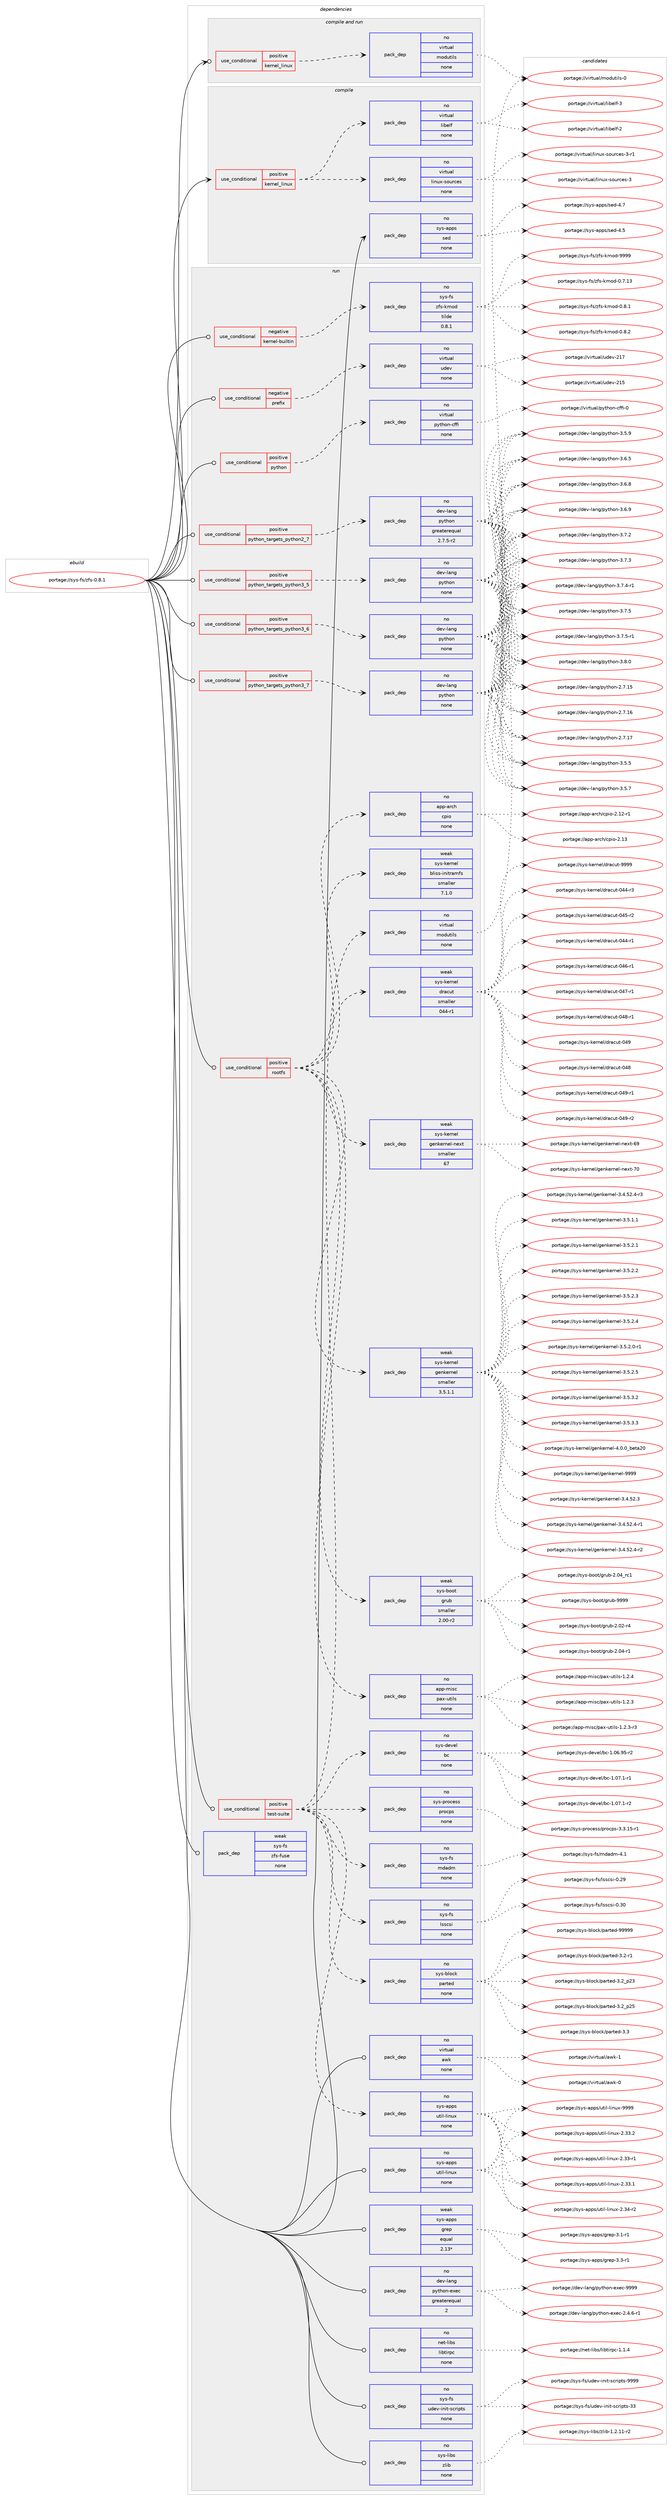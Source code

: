 digraph prolog {

# *************
# Graph options
# *************

newrank=true;
concentrate=true;
compound=true;
graph [rankdir=LR,fontname=Helvetica,fontsize=10,ranksep=1.5];#, ranksep=2.5, nodesep=0.2];
edge  [arrowhead=vee];
node  [fontname=Helvetica,fontsize=10];

# **********
# The ebuild
# **********

subgraph cluster_leftcol {
color=gray;
rank=same;
label=<<i>ebuild</i>>;
id [label="portage://sys-fs/zfs-0.8.1", color=red, width=4, href="../sys-fs/zfs-0.8.1.svg"];
}

# ****************
# The dependencies
# ****************

subgraph cluster_midcol {
color=gray;
label=<<i>dependencies</i>>;
subgraph cluster_compile {
fillcolor="#eeeeee";
style=filled;
label=<<i>compile</i>>;
subgraph cond103317 {
dependency426833 [label=<<TABLE BORDER="0" CELLBORDER="1" CELLSPACING="0" CELLPADDING="4"><TR><TD ROWSPAN="3" CELLPADDING="10">use_conditional</TD></TR><TR><TD>positive</TD></TR><TR><TD>kernel_linux</TD></TR></TABLE>>, shape=none, color=red];
subgraph pack316364 {
dependency426834 [label=<<TABLE BORDER="0" CELLBORDER="1" CELLSPACING="0" CELLPADDING="4" WIDTH="220"><TR><TD ROWSPAN="6" CELLPADDING="30">pack_dep</TD></TR><TR><TD WIDTH="110">no</TD></TR><TR><TD>virtual</TD></TR><TR><TD>linux-sources</TD></TR><TR><TD>none</TD></TR><TR><TD></TD></TR></TABLE>>, shape=none, color=blue];
}
dependency426833:e -> dependency426834:w [weight=20,style="dashed",arrowhead="vee"];
subgraph pack316365 {
dependency426835 [label=<<TABLE BORDER="0" CELLBORDER="1" CELLSPACING="0" CELLPADDING="4" WIDTH="220"><TR><TD ROWSPAN="6" CELLPADDING="30">pack_dep</TD></TR><TR><TD WIDTH="110">no</TD></TR><TR><TD>virtual</TD></TR><TR><TD>libelf</TD></TR><TR><TD>none</TD></TR><TR><TD></TD></TR></TABLE>>, shape=none, color=blue];
}
dependency426833:e -> dependency426835:w [weight=20,style="dashed",arrowhead="vee"];
}
id:e -> dependency426833:w [weight=20,style="solid",arrowhead="vee"];
subgraph pack316366 {
dependency426836 [label=<<TABLE BORDER="0" CELLBORDER="1" CELLSPACING="0" CELLPADDING="4" WIDTH="220"><TR><TD ROWSPAN="6" CELLPADDING="30">pack_dep</TD></TR><TR><TD WIDTH="110">no</TD></TR><TR><TD>sys-apps</TD></TR><TR><TD>sed</TD></TR><TR><TD>none</TD></TR><TR><TD></TD></TR></TABLE>>, shape=none, color=blue];
}
id:e -> dependency426836:w [weight=20,style="solid",arrowhead="vee"];
}
subgraph cluster_compileandrun {
fillcolor="#eeeeee";
style=filled;
label=<<i>compile and run</i>>;
subgraph cond103318 {
dependency426837 [label=<<TABLE BORDER="0" CELLBORDER="1" CELLSPACING="0" CELLPADDING="4"><TR><TD ROWSPAN="3" CELLPADDING="10">use_conditional</TD></TR><TR><TD>positive</TD></TR><TR><TD>kernel_linux</TD></TR></TABLE>>, shape=none, color=red];
subgraph pack316367 {
dependency426838 [label=<<TABLE BORDER="0" CELLBORDER="1" CELLSPACING="0" CELLPADDING="4" WIDTH="220"><TR><TD ROWSPAN="6" CELLPADDING="30">pack_dep</TD></TR><TR><TD WIDTH="110">no</TD></TR><TR><TD>virtual</TD></TR><TR><TD>modutils</TD></TR><TR><TD>none</TD></TR><TR><TD></TD></TR></TABLE>>, shape=none, color=blue];
}
dependency426837:e -> dependency426838:w [weight=20,style="dashed",arrowhead="vee"];
}
id:e -> dependency426837:w [weight=20,style="solid",arrowhead="odotvee"];
}
subgraph cluster_run {
fillcolor="#eeeeee";
style=filled;
label=<<i>run</i>>;
subgraph cond103319 {
dependency426839 [label=<<TABLE BORDER="0" CELLBORDER="1" CELLSPACING="0" CELLPADDING="4"><TR><TD ROWSPAN="3" CELLPADDING="10">use_conditional</TD></TR><TR><TD>negative</TD></TR><TR><TD>kernel-builtin</TD></TR></TABLE>>, shape=none, color=red];
subgraph pack316368 {
dependency426840 [label=<<TABLE BORDER="0" CELLBORDER="1" CELLSPACING="0" CELLPADDING="4" WIDTH="220"><TR><TD ROWSPAN="6" CELLPADDING="30">pack_dep</TD></TR><TR><TD WIDTH="110">no</TD></TR><TR><TD>sys-fs</TD></TR><TR><TD>zfs-kmod</TD></TR><TR><TD>tilde</TD></TR><TR><TD>0.8.1</TD></TR></TABLE>>, shape=none, color=blue];
}
dependency426839:e -> dependency426840:w [weight=20,style="dashed",arrowhead="vee"];
}
id:e -> dependency426839:w [weight=20,style="solid",arrowhead="odot"];
subgraph cond103320 {
dependency426841 [label=<<TABLE BORDER="0" CELLBORDER="1" CELLSPACING="0" CELLPADDING="4"><TR><TD ROWSPAN="3" CELLPADDING="10">use_conditional</TD></TR><TR><TD>negative</TD></TR><TR><TD>prefix</TD></TR></TABLE>>, shape=none, color=red];
subgraph pack316369 {
dependency426842 [label=<<TABLE BORDER="0" CELLBORDER="1" CELLSPACING="0" CELLPADDING="4" WIDTH="220"><TR><TD ROWSPAN="6" CELLPADDING="30">pack_dep</TD></TR><TR><TD WIDTH="110">no</TD></TR><TR><TD>virtual</TD></TR><TR><TD>udev</TD></TR><TR><TD>none</TD></TR><TR><TD></TD></TR></TABLE>>, shape=none, color=blue];
}
dependency426841:e -> dependency426842:w [weight=20,style="dashed",arrowhead="vee"];
}
id:e -> dependency426841:w [weight=20,style="solid",arrowhead="odot"];
subgraph cond103321 {
dependency426843 [label=<<TABLE BORDER="0" CELLBORDER="1" CELLSPACING="0" CELLPADDING="4"><TR><TD ROWSPAN="3" CELLPADDING="10">use_conditional</TD></TR><TR><TD>positive</TD></TR><TR><TD>python</TD></TR></TABLE>>, shape=none, color=red];
subgraph pack316370 {
dependency426844 [label=<<TABLE BORDER="0" CELLBORDER="1" CELLSPACING="0" CELLPADDING="4" WIDTH="220"><TR><TD ROWSPAN="6" CELLPADDING="30">pack_dep</TD></TR><TR><TD WIDTH="110">no</TD></TR><TR><TD>virtual</TD></TR><TR><TD>python-cffi</TD></TR><TR><TD>none</TD></TR><TR><TD></TD></TR></TABLE>>, shape=none, color=blue];
}
dependency426843:e -> dependency426844:w [weight=20,style="dashed",arrowhead="vee"];
}
id:e -> dependency426843:w [weight=20,style="solid",arrowhead="odot"];
subgraph cond103322 {
dependency426845 [label=<<TABLE BORDER="0" CELLBORDER="1" CELLSPACING="0" CELLPADDING="4"><TR><TD ROWSPAN="3" CELLPADDING="10">use_conditional</TD></TR><TR><TD>positive</TD></TR><TR><TD>python_targets_python2_7</TD></TR></TABLE>>, shape=none, color=red];
subgraph pack316371 {
dependency426846 [label=<<TABLE BORDER="0" CELLBORDER="1" CELLSPACING="0" CELLPADDING="4" WIDTH="220"><TR><TD ROWSPAN="6" CELLPADDING="30">pack_dep</TD></TR><TR><TD WIDTH="110">no</TD></TR><TR><TD>dev-lang</TD></TR><TR><TD>python</TD></TR><TR><TD>greaterequal</TD></TR><TR><TD>2.7.5-r2</TD></TR></TABLE>>, shape=none, color=blue];
}
dependency426845:e -> dependency426846:w [weight=20,style="dashed",arrowhead="vee"];
}
id:e -> dependency426845:w [weight=20,style="solid",arrowhead="odot"];
subgraph cond103323 {
dependency426847 [label=<<TABLE BORDER="0" CELLBORDER="1" CELLSPACING="0" CELLPADDING="4"><TR><TD ROWSPAN="3" CELLPADDING="10">use_conditional</TD></TR><TR><TD>positive</TD></TR><TR><TD>python_targets_python3_5</TD></TR></TABLE>>, shape=none, color=red];
subgraph pack316372 {
dependency426848 [label=<<TABLE BORDER="0" CELLBORDER="1" CELLSPACING="0" CELLPADDING="4" WIDTH="220"><TR><TD ROWSPAN="6" CELLPADDING="30">pack_dep</TD></TR><TR><TD WIDTH="110">no</TD></TR><TR><TD>dev-lang</TD></TR><TR><TD>python</TD></TR><TR><TD>none</TD></TR><TR><TD></TD></TR></TABLE>>, shape=none, color=blue];
}
dependency426847:e -> dependency426848:w [weight=20,style="dashed",arrowhead="vee"];
}
id:e -> dependency426847:w [weight=20,style="solid",arrowhead="odot"];
subgraph cond103324 {
dependency426849 [label=<<TABLE BORDER="0" CELLBORDER="1" CELLSPACING="0" CELLPADDING="4"><TR><TD ROWSPAN="3" CELLPADDING="10">use_conditional</TD></TR><TR><TD>positive</TD></TR><TR><TD>python_targets_python3_6</TD></TR></TABLE>>, shape=none, color=red];
subgraph pack316373 {
dependency426850 [label=<<TABLE BORDER="0" CELLBORDER="1" CELLSPACING="0" CELLPADDING="4" WIDTH="220"><TR><TD ROWSPAN="6" CELLPADDING="30">pack_dep</TD></TR><TR><TD WIDTH="110">no</TD></TR><TR><TD>dev-lang</TD></TR><TR><TD>python</TD></TR><TR><TD>none</TD></TR><TR><TD></TD></TR></TABLE>>, shape=none, color=blue];
}
dependency426849:e -> dependency426850:w [weight=20,style="dashed",arrowhead="vee"];
}
id:e -> dependency426849:w [weight=20,style="solid",arrowhead="odot"];
subgraph cond103325 {
dependency426851 [label=<<TABLE BORDER="0" CELLBORDER="1" CELLSPACING="0" CELLPADDING="4"><TR><TD ROWSPAN="3" CELLPADDING="10">use_conditional</TD></TR><TR><TD>positive</TD></TR><TR><TD>python_targets_python3_7</TD></TR></TABLE>>, shape=none, color=red];
subgraph pack316374 {
dependency426852 [label=<<TABLE BORDER="0" CELLBORDER="1" CELLSPACING="0" CELLPADDING="4" WIDTH="220"><TR><TD ROWSPAN="6" CELLPADDING="30">pack_dep</TD></TR><TR><TD WIDTH="110">no</TD></TR><TR><TD>dev-lang</TD></TR><TR><TD>python</TD></TR><TR><TD>none</TD></TR><TR><TD></TD></TR></TABLE>>, shape=none, color=blue];
}
dependency426851:e -> dependency426852:w [weight=20,style="dashed",arrowhead="vee"];
}
id:e -> dependency426851:w [weight=20,style="solid",arrowhead="odot"];
subgraph cond103326 {
dependency426853 [label=<<TABLE BORDER="0" CELLBORDER="1" CELLSPACING="0" CELLPADDING="4"><TR><TD ROWSPAN="3" CELLPADDING="10">use_conditional</TD></TR><TR><TD>positive</TD></TR><TR><TD>rootfs</TD></TR></TABLE>>, shape=none, color=red];
subgraph pack316375 {
dependency426854 [label=<<TABLE BORDER="0" CELLBORDER="1" CELLSPACING="0" CELLPADDING="4" WIDTH="220"><TR><TD ROWSPAN="6" CELLPADDING="30">pack_dep</TD></TR><TR><TD WIDTH="110">no</TD></TR><TR><TD>app-arch</TD></TR><TR><TD>cpio</TD></TR><TR><TD>none</TD></TR><TR><TD></TD></TR></TABLE>>, shape=none, color=blue];
}
dependency426853:e -> dependency426854:w [weight=20,style="dashed",arrowhead="vee"];
subgraph pack316376 {
dependency426855 [label=<<TABLE BORDER="0" CELLBORDER="1" CELLSPACING="0" CELLPADDING="4" WIDTH="220"><TR><TD ROWSPAN="6" CELLPADDING="30">pack_dep</TD></TR><TR><TD WIDTH="110">no</TD></TR><TR><TD>app-misc</TD></TR><TR><TD>pax-utils</TD></TR><TR><TD>none</TD></TR><TR><TD></TD></TR></TABLE>>, shape=none, color=blue];
}
dependency426853:e -> dependency426855:w [weight=20,style="dashed",arrowhead="vee"];
subgraph pack316377 {
dependency426856 [label=<<TABLE BORDER="0" CELLBORDER="1" CELLSPACING="0" CELLPADDING="4" WIDTH="220"><TR><TD ROWSPAN="6" CELLPADDING="30">pack_dep</TD></TR><TR><TD WIDTH="110">weak</TD></TR><TR><TD>sys-boot</TD></TR><TR><TD>grub</TD></TR><TR><TD>smaller</TD></TR><TR><TD>2.00-r2</TD></TR></TABLE>>, shape=none, color=blue];
}
dependency426853:e -> dependency426856:w [weight=20,style="dashed",arrowhead="vee"];
subgraph pack316378 {
dependency426857 [label=<<TABLE BORDER="0" CELLBORDER="1" CELLSPACING="0" CELLPADDING="4" WIDTH="220"><TR><TD ROWSPAN="6" CELLPADDING="30">pack_dep</TD></TR><TR><TD WIDTH="110">weak</TD></TR><TR><TD>sys-kernel</TD></TR><TR><TD>genkernel</TD></TR><TR><TD>smaller</TD></TR><TR><TD>3.5.1.1</TD></TR></TABLE>>, shape=none, color=blue];
}
dependency426853:e -> dependency426857:w [weight=20,style="dashed",arrowhead="vee"];
subgraph pack316379 {
dependency426858 [label=<<TABLE BORDER="0" CELLBORDER="1" CELLSPACING="0" CELLPADDING="4" WIDTH="220"><TR><TD ROWSPAN="6" CELLPADDING="30">pack_dep</TD></TR><TR><TD WIDTH="110">weak</TD></TR><TR><TD>sys-kernel</TD></TR><TR><TD>genkernel-next</TD></TR><TR><TD>smaller</TD></TR><TR><TD>67</TD></TR></TABLE>>, shape=none, color=blue];
}
dependency426853:e -> dependency426858:w [weight=20,style="dashed",arrowhead="vee"];
subgraph pack316380 {
dependency426859 [label=<<TABLE BORDER="0" CELLBORDER="1" CELLSPACING="0" CELLPADDING="4" WIDTH="220"><TR><TD ROWSPAN="6" CELLPADDING="30">pack_dep</TD></TR><TR><TD WIDTH="110">weak</TD></TR><TR><TD>sys-kernel</TD></TR><TR><TD>bliss-initramfs</TD></TR><TR><TD>smaller</TD></TR><TR><TD>7.1.0</TD></TR></TABLE>>, shape=none, color=blue];
}
dependency426853:e -> dependency426859:w [weight=20,style="dashed",arrowhead="vee"];
subgraph pack316381 {
dependency426860 [label=<<TABLE BORDER="0" CELLBORDER="1" CELLSPACING="0" CELLPADDING="4" WIDTH="220"><TR><TD ROWSPAN="6" CELLPADDING="30">pack_dep</TD></TR><TR><TD WIDTH="110">weak</TD></TR><TR><TD>sys-kernel</TD></TR><TR><TD>dracut</TD></TR><TR><TD>smaller</TD></TR><TR><TD>044-r1</TD></TR></TABLE>>, shape=none, color=blue];
}
dependency426853:e -> dependency426860:w [weight=20,style="dashed",arrowhead="vee"];
}
id:e -> dependency426853:w [weight=20,style="solid",arrowhead="odot"];
subgraph cond103327 {
dependency426861 [label=<<TABLE BORDER="0" CELLBORDER="1" CELLSPACING="0" CELLPADDING="4"><TR><TD ROWSPAN="3" CELLPADDING="10">use_conditional</TD></TR><TR><TD>positive</TD></TR><TR><TD>test-suite</TD></TR></TABLE>>, shape=none, color=red];
subgraph pack316382 {
dependency426862 [label=<<TABLE BORDER="0" CELLBORDER="1" CELLSPACING="0" CELLPADDING="4" WIDTH="220"><TR><TD ROWSPAN="6" CELLPADDING="30">pack_dep</TD></TR><TR><TD WIDTH="110">no</TD></TR><TR><TD>sys-apps</TD></TR><TR><TD>util-linux</TD></TR><TR><TD>none</TD></TR><TR><TD></TD></TR></TABLE>>, shape=none, color=blue];
}
dependency426861:e -> dependency426862:w [weight=20,style="dashed",arrowhead="vee"];
subgraph pack316383 {
dependency426863 [label=<<TABLE BORDER="0" CELLBORDER="1" CELLSPACING="0" CELLPADDING="4" WIDTH="220"><TR><TD ROWSPAN="6" CELLPADDING="30">pack_dep</TD></TR><TR><TD WIDTH="110">no</TD></TR><TR><TD>sys-devel</TD></TR><TR><TD>bc</TD></TR><TR><TD>none</TD></TR><TR><TD></TD></TR></TABLE>>, shape=none, color=blue];
}
dependency426861:e -> dependency426863:w [weight=20,style="dashed",arrowhead="vee"];
subgraph pack316384 {
dependency426864 [label=<<TABLE BORDER="0" CELLBORDER="1" CELLSPACING="0" CELLPADDING="4" WIDTH="220"><TR><TD ROWSPAN="6" CELLPADDING="30">pack_dep</TD></TR><TR><TD WIDTH="110">no</TD></TR><TR><TD>sys-block</TD></TR><TR><TD>parted</TD></TR><TR><TD>none</TD></TR><TR><TD></TD></TR></TABLE>>, shape=none, color=blue];
}
dependency426861:e -> dependency426864:w [weight=20,style="dashed",arrowhead="vee"];
subgraph pack316385 {
dependency426865 [label=<<TABLE BORDER="0" CELLBORDER="1" CELLSPACING="0" CELLPADDING="4" WIDTH="220"><TR><TD ROWSPAN="6" CELLPADDING="30">pack_dep</TD></TR><TR><TD WIDTH="110">no</TD></TR><TR><TD>sys-fs</TD></TR><TR><TD>lsscsi</TD></TR><TR><TD>none</TD></TR><TR><TD></TD></TR></TABLE>>, shape=none, color=blue];
}
dependency426861:e -> dependency426865:w [weight=20,style="dashed",arrowhead="vee"];
subgraph pack316386 {
dependency426866 [label=<<TABLE BORDER="0" CELLBORDER="1" CELLSPACING="0" CELLPADDING="4" WIDTH="220"><TR><TD ROWSPAN="6" CELLPADDING="30">pack_dep</TD></TR><TR><TD WIDTH="110">no</TD></TR><TR><TD>sys-fs</TD></TR><TR><TD>mdadm</TD></TR><TR><TD>none</TD></TR><TR><TD></TD></TR></TABLE>>, shape=none, color=blue];
}
dependency426861:e -> dependency426866:w [weight=20,style="dashed",arrowhead="vee"];
subgraph pack316387 {
dependency426867 [label=<<TABLE BORDER="0" CELLBORDER="1" CELLSPACING="0" CELLPADDING="4" WIDTH="220"><TR><TD ROWSPAN="6" CELLPADDING="30">pack_dep</TD></TR><TR><TD WIDTH="110">no</TD></TR><TR><TD>sys-process</TD></TR><TR><TD>procps</TD></TR><TR><TD>none</TD></TR><TR><TD></TD></TR></TABLE>>, shape=none, color=blue];
}
dependency426861:e -> dependency426867:w [weight=20,style="dashed",arrowhead="vee"];
subgraph pack316388 {
dependency426868 [label=<<TABLE BORDER="0" CELLBORDER="1" CELLSPACING="0" CELLPADDING="4" WIDTH="220"><TR><TD ROWSPAN="6" CELLPADDING="30">pack_dep</TD></TR><TR><TD WIDTH="110">no</TD></TR><TR><TD>virtual</TD></TR><TR><TD>modutils</TD></TR><TR><TD>none</TD></TR><TR><TD></TD></TR></TABLE>>, shape=none, color=blue];
}
dependency426861:e -> dependency426868:w [weight=20,style="dashed",arrowhead="vee"];
}
id:e -> dependency426861:w [weight=20,style="solid",arrowhead="odot"];
subgraph pack316389 {
dependency426869 [label=<<TABLE BORDER="0" CELLBORDER="1" CELLSPACING="0" CELLPADDING="4" WIDTH="220"><TR><TD ROWSPAN="6" CELLPADDING="30">pack_dep</TD></TR><TR><TD WIDTH="110">no</TD></TR><TR><TD>dev-lang</TD></TR><TR><TD>python-exec</TD></TR><TR><TD>greaterequal</TD></TR><TR><TD>2</TD></TR></TABLE>>, shape=none, color=blue];
}
id:e -> dependency426869:w [weight=20,style="solid",arrowhead="odot"];
subgraph pack316390 {
dependency426870 [label=<<TABLE BORDER="0" CELLBORDER="1" CELLSPACING="0" CELLPADDING="4" WIDTH="220"><TR><TD ROWSPAN="6" CELLPADDING="30">pack_dep</TD></TR><TR><TD WIDTH="110">no</TD></TR><TR><TD>net-libs</TD></TR><TR><TD>libtirpc</TD></TR><TR><TD>none</TD></TR><TR><TD></TD></TR></TABLE>>, shape=none, color=blue];
}
id:e -> dependency426870:w [weight=20,style="solid",arrowhead="odot"];
subgraph pack316391 {
dependency426871 [label=<<TABLE BORDER="0" CELLBORDER="1" CELLSPACING="0" CELLPADDING="4" WIDTH="220"><TR><TD ROWSPAN="6" CELLPADDING="30">pack_dep</TD></TR><TR><TD WIDTH="110">no</TD></TR><TR><TD>sys-apps</TD></TR><TR><TD>util-linux</TD></TR><TR><TD>none</TD></TR><TR><TD></TD></TR></TABLE>>, shape=none, color=blue];
}
id:e -> dependency426871:w [weight=20,style="solid",arrowhead="odot"];
subgraph pack316392 {
dependency426872 [label=<<TABLE BORDER="0" CELLBORDER="1" CELLSPACING="0" CELLPADDING="4" WIDTH="220"><TR><TD ROWSPAN="6" CELLPADDING="30">pack_dep</TD></TR><TR><TD WIDTH="110">no</TD></TR><TR><TD>sys-fs</TD></TR><TR><TD>udev-init-scripts</TD></TR><TR><TD>none</TD></TR><TR><TD></TD></TR></TABLE>>, shape=none, color=blue];
}
id:e -> dependency426872:w [weight=20,style="solid",arrowhead="odot"];
subgraph pack316393 {
dependency426873 [label=<<TABLE BORDER="0" CELLBORDER="1" CELLSPACING="0" CELLPADDING="4" WIDTH="220"><TR><TD ROWSPAN="6" CELLPADDING="30">pack_dep</TD></TR><TR><TD WIDTH="110">no</TD></TR><TR><TD>sys-libs</TD></TR><TR><TD>zlib</TD></TR><TR><TD>none</TD></TR><TR><TD></TD></TR></TABLE>>, shape=none, color=blue];
}
id:e -> dependency426873:w [weight=20,style="solid",arrowhead="odot"];
subgraph pack316394 {
dependency426874 [label=<<TABLE BORDER="0" CELLBORDER="1" CELLSPACING="0" CELLPADDING="4" WIDTH="220"><TR><TD ROWSPAN="6" CELLPADDING="30">pack_dep</TD></TR><TR><TD WIDTH="110">no</TD></TR><TR><TD>virtual</TD></TR><TR><TD>awk</TD></TR><TR><TD>none</TD></TR><TR><TD></TD></TR></TABLE>>, shape=none, color=blue];
}
id:e -> dependency426874:w [weight=20,style="solid",arrowhead="odot"];
subgraph pack316395 {
dependency426875 [label=<<TABLE BORDER="0" CELLBORDER="1" CELLSPACING="0" CELLPADDING="4" WIDTH="220"><TR><TD ROWSPAN="6" CELLPADDING="30">pack_dep</TD></TR><TR><TD WIDTH="110">weak</TD></TR><TR><TD>sys-apps</TD></TR><TR><TD>grep</TD></TR><TR><TD>equal</TD></TR><TR><TD>2.13*</TD></TR></TABLE>>, shape=none, color=blue];
}
id:e -> dependency426875:w [weight=20,style="solid",arrowhead="odot"];
subgraph pack316396 {
dependency426876 [label=<<TABLE BORDER="0" CELLBORDER="1" CELLSPACING="0" CELLPADDING="4" WIDTH="220"><TR><TD ROWSPAN="6" CELLPADDING="30">pack_dep</TD></TR><TR><TD WIDTH="110">weak</TD></TR><TR><TD>sys-fs</TD></TR><TR><TD>zfs-fuse</TD></TR><TR><TD>none</TD></TR><TR><TD></TD></TR></TABLE>>, shape=none, color=blue];
}
id:e -> dependency426876:w [weight=20,style="solid",arrowhead="odot"];
}
}

# **************
# The candidates
# **************

subgraph cluster_choices {
rank=same;
color=gray;
label=<<i>candidates</i>>;

subgraph choice316364 {
color=black;
nodesep=1;
choiceportage118105114116117971084710810511011712045115111117114991011154551 [label="portage://virtual/linux-sources-3", color=red, width=4,href="../virtual/linux-sources-3.svg"];
choiceportage1181051141161179710847108105110117120451151111171149910111545514511449 [label="portage://virtual/linux-sources-3-r1", color=red, width=4,href="../virtual/linux-sources-3-r1.svg"];
dependency426834:e -> choiceportage118105114116117971084710810511011712045115111117114991011154551:w [style=dotted,weight="100"];
dependency426834:e -> choiceportage1181051141161179710847108105110117120451151111171149910111545514511449:w [style=dotted,weight="100"];
}
subgraph choice316365 {
color=black;
nodesep=1;
choiceportage1181051141161179710847108105981011081024550 [label="portage://virtual/libelf-2", color=red, width=4,href="../virtual/libelf-2.svg"];
choiceportage1181051141161179710847108105981011081024551 [label="portage://virtual/libelf-3", color=red, width=4,href="../virtual/libelf-3.svg"];
dependency426835:e -> choiceportage1181051141161179710847108105981011081024550:w [style=dotted,weight="100"];
dependency426835:e -> choiceportage1181051141161179710847108105981011081024551:w [style=dotted,weight="100"];
}
subgraph choice316366 {
color=black;
nodesep=1;
choiceportage11512111545971121121154711510110045524653 [label="portage://sys-apps/sed-4.5", color=red, width=4,href="../sys-apps/sed-4.5.svg"];
choiceportage11512111545971121121154711510110045524655 [label="portage://sys-apps/sed-4.7", color=red, width=4,href="../sys-apps/sed-4.7.svg"];
dependency426836:e -> choiceportage11512111545971121121154711510110045524653:w [style=dotted,weight="100"];
dependency426836:e -> choiceportage11512111545971121121154711510110045524655:w [style=dotted,weight="100"];
}
subgraph choice316367 {
color=black;
nodesep=1;
choiceportage11810511411611797108471091111001171161051081154548 [label="portage://virtual/modutils-0", color=red, width=4,href="../virtual/modutils-0.svg"];
dependency426838:e -> choiceportage11810511411611797108471091111001171161051081154548:w [style=dotted,weight="100"];
}
subgraph choice316368 {
color=black;
nodesep=1;
choiceportage11512111545102115471221021154510710911110045484655464951 [label="portage://sys-fs/zfs-kmod-0.7.13", color=red, width=4,href="../sys-fs/zfs-kmod-0.7.13.svg"];
choiceportage115121115451021154712210211545107109111100454846564649 [label="portage://sys-fs/zfs-kmod-0.8.1", color=red, width=4,href="../sys-fs/zfs-kmod-0.8.1.svg"];
choiceportage115121115451021154712210211545107109111100454846564650 [label="portage://sys-fs/zfs-kmod-0.8.2", color=red, width=4,href="../sys-fs/zfs-kmod-0.8.2.svg"];
choiceportage1151211154510211547122102115451071091111004557575757 [label="portage://sys-fs/zfs-kmod-9999", color=red, width=4,href="../sys-fs/zfs-kmod-9999.svg"];
dependency426840:e -> choiceportage11512111545102115471221021154510710911110045484655464951:w [style=dotted,weight="100"];
dependency426840:e -> choiceportage115121115451021154712210211545107109111100454846564649:w [style=dotted,weight="100"];
dependency426840:e -> choiceportage115121115451021154712210211545107109111100454846564650:w [style=dotted,weight="100"];
dependency426840:e -> choiceportage1151211154510211547122102115451071091111004557575757:w [style=dotted,weight="100"];
}
subgraph choice316369 {
color=black;
nodesep=1;
choiceportage118105114116117971084711710010111845504953 [label="portage://virtual/udev-215", color=red, width=4,href="../virtual/udev-215.svg"];
choiceportage118105114116117971084711710010111845504955 [label="portage://virtual/udev-217", color=red, width=4,href="../virtual/udev-217.svg"];
dependency426842:e -> choiceportage118105114116117971084711710010111845504953:w [style=dotted,weight="100"];
dependency426842:e -> choiceportage118105114116117971084711710010111845504955:w [style=dotted,weight="100"];
}
subgraph choice316370 {
color=black;
nodesep=1;
choiceportage118105114116117971084711212111610411111045991021021054548 [label="portage://virtual/python-cffi-0", color=red, width=4,href="../virtual/python-cffi-0.svg"];
dependency426844:e -> choiceportage118105114116117971084711212111610411111045991021021054548:w [style=dotted,weight="100"];
}
subgraph choice316371 {
color=black;
nodesep=1;
choiceportage10010111845108971101034711212111610411111045504655464953 [label="portage://dev-lang/python-2.7.15", color=red, width=4,href="../dev-lang/python-2.7.15.svg"];
choiceportage10010111845108971101034711212111610411111045504655464954 [label="portage://dev-lang/python-2.7.16", color=red, width=4,href="../dev-lang/python-2.7.16.svg"];
choiceportage10010111845108971101034711212111610411111045504655464955 [label="portage://dev-lang/python-2.7.17", color=red, width=4,href="../dev-lang/python-2.7.17.svg"];
choiceportage100101118451089711010347112121116104111110455146534653 [label="portage://dev-lang/python-3.5.5", color=red, width=4,href="../dev-lang/python-3.5.5.svg"];
choiceportage100101118451089711010347112121116104111110455146534655 [label="portage://dev-lang/python-3.5.7", color=red, width=4,href="../dev-lang/python-3.5.7.svg"];
choiceportage100101118451089711010347112121116104111110455146534657 [label="portage://dev-lang/python-3.5.9", color=red, width=4,href="../dev-lang/python-3.5.9.svg"];
choiceportage100101118451089711010347112121116104111110455146544653 [label="portage://dev-lang/python-3.6.5", color=red, width=4,href="../dev-lang/python-3.6.5.svg"];
choiceportage100101118451089711010347112121116104111110455146544656 [label="portage://dev-lang/python-3.6.8", color=red, width=4,href="../dev-lang/python-3.6.8.svg"];
choiceportage100101118451089711010347112121116104111110455146544657 [label="portage://dev-lang/python-3.6.9", color=red, width=4,href="../dev-lang/python-3.6.9.svg"];
choiceportage100101118451089711010347112121116104111110455146554650 [label="portage://dev-lang/python-3.7.2", color=red, width=4,href="../dev-lang/python-3.7.2.svg"];
choiceportage100101118451089711010347112121116104111110455146554651 [label="portage://dev-lang/python-3.7.3", color=red, width=4,href="../dev-lang/python-3.7.3.svg"];
choiceportage1001011184510897110103471121211161041111104551465546524511449 [label="portage://dev-lang/python-3.7.4-r1", color=red, width=4,href="../dev-lang/python-3.7.4-r1.svg"];
choiceportage100101118451089711010347112121116104111110455146554653 [label="portage://dev-lang/python-3.7.5", color=red, width=4,href="../dev-lang/python-3.7.5.svg"];
choiceportage1001011184510897110103471121211161041111104551465546534511449 [label="portage://dev-lang/python-3.7.5-r1", color=red, width=4,href="../dev-lang/python-3.7.5-r1.svg"];
choiceportage100101118451089711010347112121116104111110455146564648 [label="portage://dev-lang/python-3.8.0", color=red, width=4,href="../dev-lang/python-3.8.0.svg"];
dependency426846:e -> choiceportage10010111845108971101034711212111610411111045504655464953:w [style=dotted,weight="100"];
dependency426846:e -> choiceportage10010111845108971101034711212111610411111045504655464954:w [style=dotted,weight="100"];
dependency426846:e -> choiceportage10010111845108971101034711212111610411111045504655464955:w [style=dotted,weight="100"];
dependency426846:e -> choiceportage100101118451089711010347112121116104111110455146534653:w [style=dotted,weight="100"];
dependency426846:e -> choiceportage100101118451089711010347112121116104111110455146534655:w [style=dotted,weight="100"];
dependency426846:e -> choiceportage100101118451089711010347112121116104111110455146534657:w [style=dotted,weight="100"];
dependency426846:e -> choiceportage100101118451089711010347112121116104111110455146544653:w [style=dotted,weight="100"];
dependency426846:e -> choiceportage100101118451089711010347112121116104111110455146544656:w [style=dotted,weight="100"];
dependency426846:e -> choiceportage100101118451089711010347112121116104111110455146544657:w [style=dotted,weight="100"];
dependency426846:e -> choiceportage100101118451089711010347112121116104111110455146554650:w [style=dotted,weight="100"];
dependency426846:e -> choiceportage100101118451089711010347112121116104111110455146554651:w [style=dotted,weight="100"];
dependency426846:e -> choiceportage1001011184510897110103471121211161041111104551465546524511449:w [style=dotted,weight="100"];
dependency426846:e -> choiceportage100101118451089711010347112121116104111110455146554653:w [style=dotted,weight="100"];
dependency426846:e -> choiceportage1001011184510897110103471121211161041111104551465546534511449:w [style=dotted,weight="100"];
dependency426846:e -> choiceportage100101118451089711010347112121116104111110455146564648:w [style=dotted,weight="100"];
}
subgraph choice316372 {
color=black;
nodesep=1;
choiceportage10010111845108971101034711212111610411111045504655464953 [label="portage://dev-lang/python-2.7.15", color=red, width=4,href="../dev-lang/python-2.7.15.svg"];
choiceportage10010111845108971101034711212111610411111045504655464954 [label="portage://dev-lang/python-2.7.16", color=red, width=4,href="../dev-lang/python-2.7.16.svg"];
choiceportage10010111845108971101034711212111610411111045504655464955 [label="portage://dev-lang/python-2.7.17", color=red, width=4,href="../dev-lang/python-2.7.17.svg"];
choiceportage100101118451089711010347112121116104111110455146534653 [label="portage://dev-lang/python-3.5.5", color=red, width=4,href="../dev-lang/python-3.5.5.svg"];
choiceportage100101118451089711010347112121116104111110455146534655 [label="portage://dev-lang/python-3.5.7", color=red, width=4,href="../dev-lang/python-3.5.7.svg"];
choiceportage100101118451089711010347112121116104111110455146534657 [label="portage://dev-lang/python-3.5.9", color=red, width=4,href="../dev-lang/python-3.5.9.svg"];
choiceportage100101118451089711010347112121116104111110455146544653 [label="portage://dev-lang/python-3.6.5", color=red, width=4,href="../dev-lang/python-3.6.5.svg"];
choiceportage100101118451089711010347112121116104111110455146544656 [label="portage://dev-lang/python-3.6.8", color=red, width=4,href="../dev-lang/python-3.6.8.svg"];
choiceportage100101118451089711010347112121116104111110455146544657 [label="portage://dev-lang/python-3.6.9", color=red, width=4,href="../dev-lang/python-3.6.9.svg"];
choiceportage100101118451089711010347112121116104111110455146554650 [label="portage://dev-lang/python-3.7.2", color=red, width=4,href="../dev-lang/python-3.7.2.svg"];
choiceportage100101118451089711010347112121116104111110455146554651 [label="portage://dev-lang/python-3.7.3", color=red, width=4,href="../dev-lang/python-3.7.3.svg"];
choiceportage1001011184510897110103471121211161041111104551465546524511449 [label="portage://dev-lang/python-3.7.4-r1", color=red, width=4,href="../dev-lang/python-3.7.4-r1.svg"];
choiceportage100101118451089711010347112121116104111110455146554653 [label="portage://dev-lang/python-3.7.5", color=red, width=4,href="../dev-lang/python-3.7.5.svg"];
choiceportage1001011184510897110103471121211161041111104551465546534511449 [label="portage://dev-lang/python-3.7.5-r1", color=red, width=4,href="../dev-lang/python-3.7.5-r1.svg"];
choiceportage100101118451089711010347112121116104111110455146564648 [label="portage://dev-lang/python-3.8.0", color=red, width=4,href="../dev-lang/python-3.8.0.svg"];
dependency426848:e -> choiceportage10010111845108971101034711212111610411111045504655464953:w [style=dotted,weight="100"];
dependency426848:e -> choiceportage10010111845108971101034711212111610411111045504655464954:w [style=dotted,weight="100"];
dependency426848:e -> choiceportage10010111845108971101034711212111610411111045504655464955:w [style=dotted,weight="100"];
dependency426848:e -> choiceportage100101118451089711010347112121116104111110455146534653:w [style=dotted,weight="100"];
dependency426848:e -> choiceportage100101118451089711010347112121116104111110455146534655:w [style=dotted,weight="100"];
dependency426848:e -> choiceportage100101118451089711010347112121116104111110455146534657:w [style=dotted,weight="100"];
dependency426848:e -> choiceportage100101118451089711010347112121116104111110455146544653:w [style=dotted,weight="100"];
dependency426848:e -> choiceportage100101118451089711010347112121116104111110455146544656:w [style=dotted,weight="100"];
dependency426848:e -> choiceportage100101118451089711010347112121116104111110455146544657:w [style=dotted,weight="100"];
dependency426848:e -> choiceportage100101118451089711010347112121116104111110455146554650:w [style=dotted,weight="100"];
dependency426848:e -> choiceportage100101118451089711010347112121116104111110455146554651:w [style=dotted,weight="100"];
dependency426848:e -> choiceportage1001011184510897110103471121211161041111104551465546524511449:w [style=dotted,weight="100"];
dependency426848:e -> choiceportage100101118451089711010347112121116104111110455146554653:w [style=dotted,weight="100"];
dependency426848:e -> choiceportage1001011184510897110103471121211161041111104551465546534511449:w [style=dotted,weight="100"];
dependency426848:e -> choiceportage100101118451089711010347112121116104111110455146564648:w [style=dotted,weight="100"];
}
subgraph choice316373 {
color=black;
nodesep=1;
choiceportage10010111845108971101034711212111610411111045504655464953 [label="portage://dev-lang/python-2.7.15", color=red, width=4,href="../dev-lang/python-2.7.15.svg"];
choiceportage10010111845108971101034711212111610411111045504655464954 [label="portage://dev-lang/python-2.7.16", color=red, width=4,href="../dev-lang/python-2.7.16.svg"];
choiceportage10010111845108971101034711212111610411111045504655464955 [label="portage://dev-lang/python-2.7.17", color=red, width=4,href="../dev-lang/python-2.7.17.svg"];
choiceportage100101118451089711010347112121116104111110455146534653 [label="portage://dev-lang/python-3.5.5", color=red, width=4,href="../dev-lang/python-3.5.5.svg"];
choiceportage100101118451089711010347112121116104111110455146534655 [label="portage://dev-lang/python-3.5.7", color=red, width=4,href="../dev-lang/python-3.5.7.svg"];
choiceportage100101118451089711010347112121116104111110455146534657 [label="portage://dev-lang/python-3.5.9", color=red, width=4,href="../dev-lang/python-3.5.9.svg"];
choiceportage100101118451089711010347112121116104111110455146544653 [label="portage://dev-lang/python-3.6.5", color=red, width=4,href="../dev-lang/python-3.6.5.svg"];
choiceportage100101118451089711010347112121116104111110455146544656 [label="portage://dev-lang/python-3.6.8", color=red, width=4,href="../dev-lang/python-3.6.8.svg"];
choiceportage100101118451089711010347112121116104111110455146544657 [label="portage://dev-lang/python-3.6.9", color=red, width=4,href="../dev-lang/python-3.6.9.svg"];
choiceportage100101118451089711010347112121116104111110455146554650 [label="portage://dev-lang/python-3.7.2", color=red, width=4,href="../dev-lang/python-3.7.2.svg"];
choiceportage100101118451089711010347112121116104111110455146554651 [label="portage://dev-lang/python-3.7.3", color=red, width=4,href="../dev-lang/python-3.7.3.svg"];
choiceportage1001011184510897110103471121211161041111104551465546524511449 [label="portage://dev-lang/python-3.7.4-r1", color=red, width=4,href="../dev-lang/python-3.7.4-r1.svg"];
choiceportage100101118451089711010347112121116104111110455146554653 [label="portage://dev-lang/python-3.7.5", color=red, width=4,href="../dev-lang/python-3.7.5.svg"];
choiceportage1001011184510897110103471121211161041111104551465546534511449 [label="portage://dev-lang/python-3.7.5-r1", color=red, width=4,href="../dev-lang/python-3.7.5-r1.svg"];
choiceportage100101118451089711010347112121116104111110455146564648 [label="portage://dev-lang/python-3.8.0", color=red, width=4,href="../dev-lang/python-3.8.0.svg"];
dependency426850:e -> choiceportage10010111845108971101034711212111610411111045504655464953:w [style=dotted,weight="100"];
dependency426850:e -> choiceportage10010111845108971101034711212111610411111045504655464954:w [style=dotted,weight="100"];
dependency426850:e -> choiceportage10010111845108971101034711212111610411111045504655464955:w [style=dotted,weight="100"];
dependency426850:e -> choiceportage100101118451089711010347112121116104111110455146534653:w [style=dotted,weight="100"];
dependency426850:e -> choiceportage100101118451089711010347112121116104111110455146534655:w [style=dotted,weight="100"];
dependency426850:e -> choiceportage100101118451089711010347112121116104111110455146534657:w [style=dotted,weight="100"];
dependency426850:e -> choiceportage100101118451089711010347112121116104111110455146544653:w [style=dotted,weight="100"];
dependency426850:e -> choiceportage100101118451089711010347112121116104111110455146544656:w [style=dotted,weight="100"];
dependency426850:e -> choiceportage100101118451089711010347112121116104111110455146544657:w [style=dotted,weight="100"];
dependency426850:e -> choiceportage100101118451089711010347112121116104111110455146554650:w [style=dotted,weight="100"];
dependency426850:e -> choiceportage100101118451089711010347112121116104111110455146554651:w [style=dotted,weight="100"];
dependency426850:e -> choiceportage1001011184510897110103471121211161041111104551465546524511449:w [style=dotted,weight="100"];
dependency426850:e -> choiceportage100101118451089711010347112121116104111110455146554653:w [style=dotted,weight="100"];
dependency426850:e -> choiceportage1001011184510897110103471121211161041111104551465546534511449:w [style=dotted,weight="100"];
dependency426850:e -> choiceportage100101118451089711010347112121116104111110455146564648:w [style=dotted,weight="100"];
}
subgraph choice316374 {
color=black;
nodesep=1;
choiceportage10010111845108971101034711212111610411111045504655464953 [label="portage://dev-lang/python-2.7.15", color=red, width=4,href="../dev-lang/python-2.7.15.svg"];
choiceportage10010111845108971101034711212111610411111045504655464954 [label="portage://dev-lang/python-2.7.16", color=red, width=4,href="../dev-lang/python-2.7.16.svg"];
choiceportage10010111845108971101034711212111610411111045504655464955 [label="portage://dev-lang/python-2.7.17", color=red, width=4,href="../dev-lang/python-2.7.17.svg"];
choiceportage100101118451089711010347112121116104111110455146534653 [label="portage://dev-lang/python-3.5.5", color=red, width=4,href="../dev-lang/python-3.5.5.svg"];
choiceportage100101118451089711010347112121116104111110455146534655 [label="portage://dev-lang/python-3.5.7", color=red, width=4,href="../dev-lang/python-3.5.7.svg"];
choiceportage100101118451089711010347112121116104111110455146534657 [label="portage://dev-lang/python-3.5.9", color=red, width=4,href="../dev-lang/python-3.5.9.svg"];
choiceportage100101118451089711010347112121116104111110455146544653 [label="portage://dev-lang/python-3.6.5", color=red, width=4,href="../dev-lang/python-3.6.5.svg"];
choiceportage100101118451089711010347112121116104111110455146544656 [label="portage://dev-lang/python-3.6.8", color=red, width=4,href="../dev-lang/python-3.6.8.svg"];
choiceportage100101118451089711010347112121116104111110455146544657 [label="portage://dev-lang/python-3.6.9", color=red, width=4,href="../dev-lang/python-3.6.9.svg"];
choiceportage100101118451089711010347112121116104111110455146554650 [label="portage://dev-lang/python-3.7.2", color=red, width=4,href="../dev-lang/python-3.7.2.svg"];
choiceportage100101118451089711010347112121116104111110455146554651 [label="portage://dev-lang/python-3.7.3", color=red, width=4,href="../dev-lang/python-3.7.3.svg"];
choiceportage1001011184510897110103471121211161041111104551465546524511449 [label="portage://dev-lang/python-3.7.4-r1", color=red, width=4,href="../dev-lang/python-3.7.4-r1.svg"];
choiceportage100101118451089711010347112121116104111110455146554653 [label="portage://dev-lang/python-3.7.5", color=red, width=4,href="../dev-lang/python-3.7.5.svg"];
choiceportage1001011184510897110103471121211161041111104551465546534511449 [label="portage://dev-lang/python-3.7.5-r1", color=red, width=4,href="../dev-lang/python-3.7.5-r1.svg"];
choiceportage100101118451089711010347112121116104111110455146564648 [label="portage://dev-lang/python-3.8.0", color=red, width=4,href="../dev-lang/python-3.8.0.svg"];
dependency426852:e -> choiceportage10010111845108971101034711212111610411111045504655464953:w [style=dotted,weight="100"];
dependency426852:e -> choiceportage10010111845108971101034711212111610411111045504655464954:w [style=dotted,weight="100"];
dependency426852:e -> choiceportage10010111845108971101034711212111610411111045504655464955:w [style=dotted,weight="100"];
dependency426852:e -> choiceportage100101118451089711010347112121116104111110455146534653:w [style=dotted,weight="100"];
dependency426852:e -> choiceportage100101118451089711010347112121116104111110455146534655:w [style=dotted,weight="100"];
dependency426852:e -> choiceportage100101118451089711010347112121116104111110455146534657:w [style=dotted,weight="100"];
dependency426852:e -> choiceportage100101118451089711010347112121116104111110455146544653:w [style=dotted,weight="100"];
dependency426852:e -> choiceportage100101118451089711010347112121116104111110455146544656:w [style=dotted,weight="100"];
dependency426852:e -> choiceportage100101118451089711010347112121116104111110455146544657:w [style=dotted,weight="100"];
dependency426852:e -> choiceportage100101118451089711010347112121116104111110455146554650:w [style=dotted,weight="100"];
dependency426852:e -> choiceportage100101118451089711010347112121116104111110455146554651:w [style=dotted,weight="100"];
dependency426852:e -> choiceportage1001011184510897110103471121211161041111104551465546524511449:w [style=dotted,weight="100"];
dependency426852:e -> choiceportage100101118451089711010347112121116104111110455146554653:w [style=dotted,weight="100"];
dependency426852:e -> choiceportage1001011184510897110103471121211161041111104551465546534511449:w [style=dotted,weight="100"];
dependency426852:e -> choiceportage100101118451089711010347112121116104111110455146564648:w [style=dotted,weight="100"];
}
subgraph choice316375 {
color=black;
nodesep=1;
choiceportage97112112459711499104479911210511145504649504511449 [label="portage://app-arch/cpio-2.12-r1", color=red, width=4,href="../app-arch/cpio-2.12-r1.svg"];
choiceportage9711211245971149910447991121051114550464951 [label="portage://app-arch/cpio-2.13", color=red, width=4,href="../app-arch/cpio-2.13.svg"];
dependency426854:e -> choiceportage97112112459711499104479911210511145504649504511449:w [style=dotted,weight="100"];
dependency426854:e -> choiceportage9711211245971149910447991121051114550464951:w [style=dotted,weight="100"];
}
subgraph choice316376 {
color=black;
nodesep=1;
choiceportage971121124510910511599471129712045117116105108115454946504651 [label="portage://app-misc/pax-utils-1.2.3", color=red, width=4,href="../app-misc/pax-utils-1.2.3.svg"];
choiceportage9711211245109105115994711297120451171161051081154549465046514511451 [label="portage://app-misc/pax-utils-1.2.3-r3", color=red, width=4,href="../app-misc/pax-utils-1.2.3-r3.svg"];
choiceportage971121124510910511599471129712045117116105108115454946504652 [label="portage://app-misc/pax-utils-1.2.4", color=red, width=4,href="../app-misc/pax-utils-1.2.4.svg"];
dependency426855:e -> choiceportage971121124510910511599471129712045117116105108115454946504651:w [style=dotted,weight="100"];
dependency426855:e -> choiceportage9711211245109105115994711297120451171161051081154549465046514511451:w [style=dotted,weight="100"];
dependency426855:e -> choiceportage971121124510910511599471129712045117116105108115454946504652:w [style=dotted,weight="100"];
}
subgraph choice316377 {
color=black;
nodesep=1;
choiceportage1151211154598111111116471031141179845504648504511452 [label="portage://sys-boot/grub-2.02-r4", color=red, width=4,href="../sys-boot/grub-2.02-r4.svg"];
choiceportage1151211154598111111116471031141179845504648524511449 [label="portage://sys-boot/grub-2.04-r1", color=red, width=4,href="../sys-boot/grub-2.04-r1.svg"];
choiceportage115121115459811111111647103114117984550464852951149949 [label="portage://sys-boot/grub-2.04_rc1", color=red, width=4,href="../sys-boot/grub-2.04_rc1.svg"];
choiceportage115121115459811111111647103114117984557575757 [label="portage://sys-boot/grub-9999", color=red, width=4,href="../sys-boot/grub-9999.svg"];
dependency426856:e -> choiceportage1151211154598111111116471031141179845504648504511452:w [style=dotted,weight="100"];
dependency426856:e -> choiceportage1151211154598111111116471031141179845504648524511449:w [style=dotted,weight="100"];
dependency426856:e -> choiceportage115121115459811111111647103114117984550464852951149949:w [style=dotted,weight="100"];
dependency426856:e -> choiceportage115121115459811111111647103114117984557575757:w [style=dotted,weight="100"];
}
subgraph choice316378 {
color=black;
nodesep=1;
choiceportage1151211154510710111411010110847103101110107101114110101108455146524653504651 [label="portage://sys-kernel/genkernel-3.4.52.3", color=red, width=4,href="../sys-kernel/genkernel-3.4.52.3.svg"];
choiceportage11512111545107101114110101108471031011101071011141101011084551465246535046524511449 [label="portage://sys-kernel/genkernel-3.4.52.4-r1", color=red, width=4,href="../sys-kernel/genkernel-3.4.52.4-r1.svg"];
choiceportage11512111545107101114110101108471031011101071011141101011084551465246535046524511450 [label="portage://sys-kernel/genkernel-3.4.52.4-r2", color=red, width=4,href="../sys-kernel/genkernel-3.4.52.4-r2.svg"];
choiceportage11512111545107101114110101108471031011101071011141101011084551465246535046524511451 [label="portage://sys-kernel/genkernel-3.4.52.4-r3", color=red, width=4,href="../sys-kernel/genkernel-3.4.52.4-r3.svg"];
choiceportage11512111545107101114110101108471031011101071011141101011084551465346494649 [label="portage://sys-kernel/genkernel-3.5.1.1", color=red, width=4,href="../sys-kernel/genkernel-3.5.1.1.svg"];
choiceportage115121115451071011141101011084710310111010710111411010110845514653465046484511449 [label="portage://sys-kernel/genkernel-3.5.2.0-r1", color=red, width=4,href="../sys-kernel/genkernel-3.5.2.0-r1.svg"];
choiceportage11512111545107101114110101108471031011101071011141101011084551465346504649 [label="portage://sys-kernel/genkernel-3.5.2.1", color=red, width=4,href="../sys-kernel/genkernel-3.5.2.1.svg"];
choiceportage11512111545107101114110101108471031011101071011141101011084551465346504650 [label="portage://sys-kernel/genkernel-3.5.2.2", color=red, width=4,href="../sys-kernel/genkernel-3.5.2.2.svg"];
choiceportage11512111545107101114110101108471031011101071011141101011084551465346504651 [label="portage://sys-kernel/genkernel-3.5.2.3", color=red, width=4,href="../sys-kernel/genkernel-3.5.2.3.svg"];
choiceportage11512111545107101114110101108471031011101071011141101011084551465346504652 [label="portage://sys-kernel/genkernel-3.5.2.4", color=red, width=4,href="../sys-kernel/genkernel-3.5.2.4.svg"];
choiceportage11512111545107101114110101108471031011101071011141101011084551465346504653 [label="portage://sys-kernel/genkernel-3.5.2.5", color=red, width=4,href="../sys-kernel/genkernel-3.5.2.5.svg"];
choiceportage11512111545107101114110101108471031011101071011141101011084551465346514650 [label="portage://sys-kernel/genkernel-3.5.3.2", color=red, width=4,href="../sys-kernel/genkernel-3.5.3.2.svg"];
choiceportage11512111545107101114110101108471031011101071011141101011084551465346514651 [label="portage://sys-kernel/genkernel-3.5.3.3", color=red, width=4,href="../sys-kernel/genkernel-3.5.3.3.svg"];
choiceportage11512111545107101114110101108471031011101071011141101011084552464846489598101116975048 [label="portage://sys-kernel/genkernel-4.0.0_beta20", color=red, width=4,href="../sys-kernel/genkernel-4.0.0_beta20.svg"];
choiceportage11512111545107101114110101108471031011101071011141101011084557575757 [label="portage://sys-kernel/genkernel-9999", color=red, width=4,href="../sys-kernel/genkernel-9999.svg"];
dependency426857:e -> choiceportage1151211154510710111411010110847103101110107101114110101108455146524653504651:w [style=dotted,weight="100"];
dependency426857:e -> choiceportage11512111545107101114110101108471031011101071011141101011084551465246535046524511449:w [style=dotted,weight="100"];
dependency426857:e -> choiceportage11512111545107101114110101108471031011101071011141101011084551465246535046524511450:w [style=dotted,weight="100"];
dependency426857:e -> choiceportage11512111545107101114110101108471031011101071011141101011084551465246535046524511451:w [style=dotted,weight="100"];
dependency426857:e -> choiceportage11512111545107101114110101108471031011101071011141101011084551465346494649:w [style=dotted,weight="100"];
dependency426857:e -> choiceportage115121115451071011141101011084710310111010710111411010110845514653465046484511449:w [style=dotted,weight="100"];
dependency426857:e -> choiceportage11512111545107101114110101108471031011101071011141101011084551465346504649:w [style=dotted,weight="100"];
dependency426857:e -> choiceportage11512111545107101114110101108471031011101071011141101011084551465346504650:w [style=dotted,weight="100"];
dependency426857:e -> choiceportage11512111545107101114110101108471031011101071011141101011084551465346504651:w [style=dotted,weight="100"];
dependency426857:e -> choiceportage11512111545107101114110101108471031011101071011141101011084551465346504652:w [style=dotted,weight="100"];
dependency426857:e -> choiceportage11512111545107101114110101108471031011101071011141101011084551465346504653:w [style=dotted,weight="100"];
dependency426857:e -> choiceportage11512111545107101114110101108471031011101071011141101011084551465346514650:w [style=dotted,weight="100"];
dependency426857:e -> choiceportage11512111545107101114110101108471031011101071011141101011084551465346514651:w [style=dotted,weight="100"];
dependency426857:e -> choiceportage11512111545107101114110101108471031011101071011141101011084552464846489598101116975048:w [style=dotted,weight="100"];
dependency426857:e -> choiceportage11512111545107101114110101108471031011101071011141101011084557575757:w [style=dotted,weight="100"];
}
subgraph choice316379 {
color=black;
nodesep=1;
choiceportage115121115451071011141101011084710310111010710111411010110845110101120116455457 [label="portage://sys-kernel/genkernel-next-69", color=red, width=4,href="../sys-kernel/genkernel-next-69.svg"];
choiceportage115121115451071011141101011084710310111010710111411010110845110101120116455548 [label="portage://sys-kernel/genkernel-next-70", color=red, width=4,href="../sys-kernel/genkernel-next-70.svg"];
dependency426858:e -> choiceportage115121115451071011141101011084710310111010710111411010110845110101120116455457:w [style=dotted,weight="100"];
dependency426858:e -> choiceportage115121115451071011141101011084710310111010710111411010110845110101120116455548:w [style=dotted,weight="100"];
}
subgraph choice316380 {
color=black;
nodesep=1;
}
subgraph choice316381 {
color=black;
nodesep=1;
choiceportage11512111545107101114110101108471001149799117116454852524511449 [label="portage://sys-kernel/dracut-044-r1", color=red, width=4,href="../sys-kernel/dracut-044-r1.svg"];
choiceportage11512111545107101114110101108471001149799117116454852524511451 [label="portage://sys-kernel/dracut-044-r3", color=red, width=4,href="../sys-kernel/dracut-044-r3.svg"];
choiceportage11512111545107101114110101108471001149799117116454852534511450 [label="portage://sys-kernel/dracut-045-r2", color=red, width=4,href="../sys-kernel/dracut-045-r2.svg"];
choiceportage11512111545107101114110101108471001149799117116454852544511449 [label="portage://sys-kernel/dracut-046-r1", color=red, width=4,href="../sys-kernel/dracut-046-r1.svg"];
choiceportage11512111545107101114110101108471001149799117116454852554511449 [label="portage://sys-kernel/dracut-047-r1", color=red, width=4,href="../sys-kernel/dracut-047-r1.svg"];
choiceportage1151211154510710111411010110847100114979911711645485256 [label="portage://sys-kernel/dracut-048", color=red, width=4,href="../sys-kernel/dracut-048.svg"];
choiceportage11512111545107101114110101108471001149799117116454852564511449 [label="portage://sys-kernel/dracut-048-r1", color=red, width=4,href="../sys-kernel/dracut-048-r1.svg"];
choiceportage1151211154510710111411010110847100114979911711645485257 [label="portage://sys-kernel/dracut-049", color=red, width=4,href="../sys-kernel/dracut-049.svg"];
choiceportage11512111545107101114110101108471001149799117116454852574511449 [label="portage://sys-kernel/dracut-049-r1", color=red, width=4,href="../sys-kernel/dracut-049-r1.svg"];
choiceportage11512111545107101114110101108471001149799117116454852574511450 [label="portage://sys-kernel/dracut-049-r2", color=red, width=4,href="../sys-kernel/dracut-049-r2.svg"];
choiceportage115121115451071011141101011084710011497991171164557575757 [label="portage://sys-kernel/dracut-9999", color=red, width=4,href="../sys-kernel/dracut-9999.svg"];
dependency426860:e -> choiceportage11512111545107101114110101108471001149799117116454852524511449:w [style=dotted,weight="100"];
dependency426860:e -> choiceportage11512111545107101114110101108471001149799117116454852524511451:w [style=dotted,weight="100"];
dependency426860:e -> choiceportage11512111545107101114110101108471001149799117116454852534511450:w [style=dotted,weight="100"];
dependency426860:e -> choiceportage11512111545107101114110101108471001149799117116454852544511449:w [style=dotted,weight="100"];
dependency426860:e -> choiceportage11512111545107101114110101108471001149799117116454852554511449:w [style=dotted,weight="100"];
dependency426860:e -> choiceportage1151211154510710111411010110847100114979911711645485256:w [style=dotted,weight="100"];
dependency426860:e -> choiceportage11512111545107101114110101108471001149799117116454852564511449:w [style=dotted,weight="100"];
dependency426860:e -> choiceportage1151211154510710111411010110847100114979911711645485257:w [style=dotted,weight="100"];
dependency426860:e -> choiceportage11512111545107101114110101108471001149799117116454852574511449:w [style=dotted,weight="100"];
dependency426860:e -> choiceportage11512111545107101114110101108471001149799117116454852574511450:w [style=dotted,weight="100"];
dependency426860:e -> choiceportage115121115451071011141101011084710011497991171164557575757:w [style=dotted,weight="100"];
}
subgraph choice316382 {
color=black;
nodesep=1;
choiceportage1151211154597112112115471171161051084510810511011712045504651514511449 [label="portage://sys-apps/util-linux-2.33-r1", color=red, width=4,href="../sys-apps/util-linux-2.33-r1.svg"];
choiceportage1151211154597112112115471171161051084510810511011712045504651514649 [label="portage://sys-apps/util-linux-2.33.1", color=red, width=4,href="../sys-apps/util-linux-2.33.1.svg"];
choiceportage1151211154597112112115471171161051084510810511011712045504651514650 [label="portage://sys-apps/util-linux-2.33.2", color=red, width=4,href="../sys-apps/util-linux-2.33.2.svg"];
choiceportage1151211154597112112115471171161051084510810511011712045504651524511450 [label="portage://sys-apps/util-linux-2.34-r2", color=red, width=4,href="../sys-apps/util-linux-2.34-r2.svg"];
choiceportage115121115459711211211547117116105108451081051101171204557575757 [label="portage://sys-apps/util-linux-9999", color=red, width=4,href="../sys-apps/util-linux-9999.svg"];
dependency426862:e -> choiceportage1151211154597112112115471171161051084510810511011712045504651514511449:w [style=dotted,weight="100"];
dependency426862:e -> choiceportage1151211154597112112115471171161051084510810511011712045504651514649:w [style=dotted,weight="100"];
dependency426862:e -> choiceportage1151211154597112112115471171161051084510810511011712045504651514650:w [style=dotted,weight="100"];
dependency426862:e -> choiceportage1151211154597112112115471171161051084510810511011712045504651524511450:w [style=dotted,weight="100"];
dependency426862:e -> choiceportage115121115459711211211547117116105108451081051101171204557575757:w [style=dotted,weight="100"];
}
subgraph choice316383 {
color=black;
nodesep=1;
choiceportage1151211154510010111810110847989945494648544657534511450 [label="portage://sys-devel/bc-1.06.95-r2", color=red, width=4,href="../sys-devel/bc-1.06.95-r2.svg"];
choiceportage11512111545100101118101108479899454946485546494511449 [label="portage://sys-devel/bc-1.07.1-r1", color=red, width=4,href="../sys-devel/bc-1.07.1-r1.svg"];
choiceportage11512111545100101118101108479899454946485546494511450 [label="portage://sys-devel/bc-1.07.1-r2", color=red, width=4,href="../sys-devel/bc-1.07.1-r2.svg"];
dependency426863:e -> choiceportage1151211154510010111810110847989945494648544657534511450:w [style=dotted,weight="100"];
dependency426863:e -> choiceportage11512111545100101118101108479899454946485546494511449:w [style=dotted,weight="100"];
dependency426863:e -> choiceportage11512111545100101118101108479899454946485546494511450:w [style=dotted,weight="100"];
}
subgraph choice316384 {
color=black;
nodesep=1;
choiceportage1151211154598108111991074711297114116101100455146504511449 [label="portage://sys-block/parted-3.2-r1", color=red, width=4,href="../sys-block/parted-3.2-r1.svg"];
choiceportage115121115459810811199107471129711411610110045514650951125051 [label="portage://sys-block/parted-3.2_p23", color=red, width=4,href="../sys-block/parted-3.2_p23.svg"];
choiceportage115121115459810811199107471129711411610110045514650951125053 [label="portage://sys-block/parted-3.2_p25", color=red, width=4,href="../sys-block/parted-3.2_p25.svg"];
choiceportage115121115459810811199107471129711411610110045514651 [label="portage://sys-block/parted-3.3", color=red, width=4,href="../sys-block/parted-3.3.svg"];
choiceportage1151211154598108111991074711297114116101100455757575757 [label="portage://sys-block/parted-99999", color=red, width=4,href="../sys-block/parted-99999.svg"];
dependency426864:e -> choiceportage1151211154598108111991074711297114116101100455146504511449:w [style=dotted,weight="100"];
dependency426864:e -> choiceportage115121115459810811199107471129711411610110045514650951125051:w [style=dotted,weight="100"];
dependency426864:e -> choiceportage115121115459810811199107471129711411610110045514650951125053:w [style=dotted,weight="100"];
dependency426864:e -> choiceportage115121115459810811199107471129711411610110045514651:w [style=dotted,weight="100"];
dependency426864:e -> choiceportage1151211154598108111991074711297114116101100455757575757:w [style=dotted,weight="100"];
}
subgraph choice316385 {
color=black;
nodesep=1;
choiceportage1151211154510211547108115115991151054548465057 [label="portage://sys-fs/lsscsi-0.29", color=red, width=4,href="../sys-fs/lsscsi-0.29.svg"];
choiceportage1151211154510211547108115115991151054548465148 [label="portage://sys-fs/lsscsi-0.30", color=red, width=4,href="../sys-fs/lsscsi-0.30.svg"];
dependency426865:e -> choiceportage1151211154510211547108115115991151054548465057:w [style=dotted,weight="100"];
dependency426865:e -> choiceportage1151211154510211547108115115991151054548465148:w [style=dotted,weight="100"];
}
subgraph choice316386 {
color=black;
nodesep=1;
choiceportage11512111545102115471091009710010945524649 [label="portage://sys-fs/mdadm-4.1", color=red, width=4,href="../sys-fs/mdadm-4.1.svg"];
dependency426866:e -> choiceportage11512111545102115471091009710010945524649:w [style=dotted,weight="100"];
}
subgraph choice316387 {
color=black;
nodesep=1;
choiceportage11512111545112114111991011151154711211411199112115455146514649534511449 [label="portage://sys-process/procps-3.3.15-r1", color=red, width=4,href="../sys-process/procps-3.3.15-r1.svg"];
dependency426867:e -> choiceportage11512111545112114111991011151154711211411199112115455146514649534511449:w [style=dotted,weight="100"];
}
subgraph choice316388 {
color=black;
nodesep=1;
choiceportage11810511411611797108471091111001171161051081154548 [label="portage://virtual/modutils-0", color=red, width=4,href="../virtual/modutils-0.svg"];
dependency426868:e -> choiceportage11810511411611797108471091111001171161051081154548:w [style=dotted,weight="100"];
}
subgraph choice316389 {
color=black;
nodesep=1;
choiceportage10010111845108971101034711212111610411111045101120101994550465246544511449 [label="portage://dev-lang/python-exec-2.4.6-r1", color=red, width=4,href="../dev-lang/python-exec-2.4.6-r1.svg"];
choiceportage10010111845108971101034711212111610411111045101120101994557575757 [label="portage://dev-lang/python-exec-9999", color=red, width=4,href="../dev-lang/python-exec-9999.svg"];
dependency426869:e -> choiceportage10010111845108971101034711212111610411111045101120101994550465246544511449:w [style=dotted,weight="100"];
dependency426869:e -> choiceportage10010111845108971101034711212111610411111045101120101994557575757:w [style=dotted,weight="100"];
}
subgraph choice316390 {
color=black;
nodesep=1;
choiceportage1101011164510810598115471081059811610511411299454946494652 [label="portage://net-libs/libtirpc-1.1.4", color=red, width=4,href="../net-libs/libtirpc-1.1.4.svg"];
dependency426870:e -> choiceportage1101011164510810598115471081059811610511411299454946494652:w [style=dotted,weight="100"];
}
subgraph choice316391 {
color=black;
nodesep=1;
choiceportage1151211154597112112115471171161051084510810511011712045504651514511449 [label="portage://sys-apps/util-linux-2.33-r1", color=red, width=4,href="../sys-apps/util-linux-2.33-r1.svg"];
choiceportage1151211154597112112115471171161051084510810511011712045504651514649 [label="portage://sys-apps/util-linux-2.33.1", color=red, width=4,href="../sys-apps/util-linux-2.33.1.svg"];
choiceportage1151211154597112112115471171161051084510810511011712045504651514650 [label="portage://sys-apps/util-linux-2.33.2", color=red, width=4,href="../sys-apps/util-linux-2.33.2.svg"];
choiceportage1151211154597112112115471171161051084510810511011712045504651524511450 [label="portage://sys-apps/util-linux-2.34-r2", color=red, width=4,href="../sys-apps/util-linux-2.34-r2.svg"];
choiceportage115121115459711211211547117116105108451081051101171204557575757 [label="portage://sys-apps/util-linux-9999", color=red, width=4,href="../sys-apps/util-linux-9999.svg"];
dependency426871:e -> choiceportage1151211154597112112115471171161051084510810511011712045504651514511449:w [style=dotted,weight="100"];
dependency426871:e -> choiceportage1151211154597112112115471171161051084510810511011712045504651514649:w [style=dotted,weight="100"];
dependency426871:e -> choiceportage1151211154597112112115471171161051084510810511011712045504651514650:w [style=dotted,weight="100"];
dependency426871:e -> choiceportage1151211154597112112115471171161051084510810511011712045504651524511450:w [style=dotted,weight="100"];
dependency426871:e -> choiceportage115121115459711211211547117116105108451081051101171204557575757:w [style=dotted,weight="100"];
}
subgraph choice316392 {
color=black;
nodesep=1;
choiceportage1151211154510211547117100101118451051101051164511599114105112116115455151 [label="portage://sys-fs/udev-init-scripts-33", color=red, width=4,href="../sys-fs/udev-init-scripts-33.svg"];
choiceportage11512111545102115471171001011184510511010511645115991141051121161154557575757 [label="portage://sys-fs/udev-init-scripts-9999", color=red, width=4,href="../sys-fs/udev-init-scripts-9999.svg"];
dependency426872:e -> choiceportage1151211154510211547117100101118451051101051164511599114105112116115455151:w [style=dotted,weight="100"];
dependency426872:e -> choiceportage11512111545102115471171001011184510511010511645115991141051121161154557575757:w [style=dotted,weight="100"];
}
subgraph choice316393 {
color=black;
nodesep=1;
choiceportage11512111545108105981154712210810598454946504649494511450 [label="portage://sys-libs/zlib-1.2.11-r2", color=red, width=4,href="../sys-libs/zlib-1.2.11-r2.svg"];
dependency426873:e -> choiceportage11512111545108105981154712210810598454946504649494511450:w [style=dotted,weight="100"];
}
subgraph choice316394 {
color=black;
nodesep=1;
choiceportage1181051141161179710847971191074548 [label="portage://virtual/awk-0", color=red, width=4,href="../virtual/awk-0.svg"];
choiceportage1181051141161179710847971191074549 [label="portage://virtual/awk-1", color=red, width=4,href="../virtual/awk-1.svg"];
dependency426874:e -> choiceportage1181051141161179710847971191074548:w [style=dotted,weight="100"];
dependency426874:e -> choiceportage1181051141161179710847971191074549:w [style=dotted,weight="100"];
}
subgraph choice316395 {
color=black;
nodesep=1;
choiceportage115121115459711211211547103114101112455146494511449 [label="portage://sys-apps/grep-3.1-r1", color=red, width=4,href="../sys-apps/grep-3.1-r1.svg"];
choiceportage115121115459711211211547103114101112455146514511449 [label="portage://sys-apps/grep-3.3-r1", color=red, width=4,href="../sys-apps/grep-3.3-r1.svg"];
dependency426875:e -> choiceportage115121115459711211211547103114101112455146494511449:w [style=dotted,weight="100"];
dependency426875:e -> choiceportage115121115459711211211547103114101112455146514511449:w [style=dotted,weight="100"];
}
subgraph choice316396 {
color=black;
nodesep=1;
}
}

}
